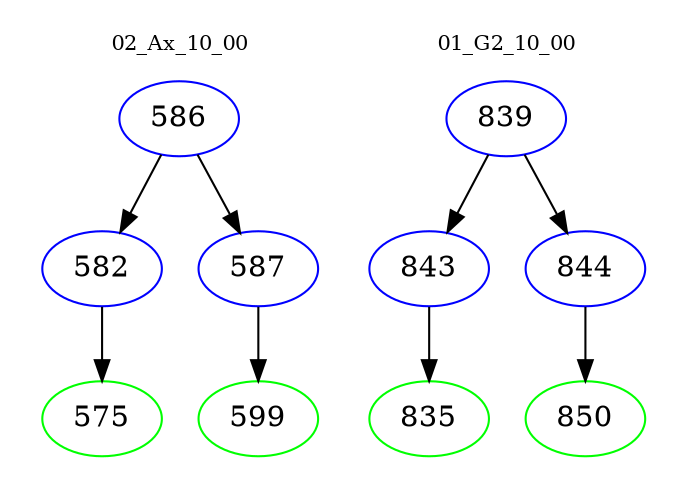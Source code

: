 digraph{
subgraph cluster_0 {
color = white
label = "02_Ax_10_00";
fontsize=10;
T0_586 [label="586", color="blue"]
T0_586 -> T0_582 [color="black"]
T0_582 [label="582", color="blue"]
T0_582 -> T0_575 [color="black"]
T0_575 [label="575", color="green"]
T0_586 -> T0_587 [color="black"]
T0_587 [label="587", color="blue"]
T0_587 -> T0_599 [color="black"]
T0_599 [label="599", color="green"]
}
subgraph cluster_1 {
color = white
label = "01_G2_10_00";
fontsize=10;
T1_839 [label="839", color="blue"]
T1_839 -> T1_843 [color="black"]
T1_843 [label="843", color="blue"]
T1_843 -> T1_835 [color="black"]
T1_835 [label="835", color="green"]
T1_839 -> T1_844 [color="black"]
T1_844 [label="844", color="blue"]
T1_844 -> T1_850 [color="black"]
T1_850 [label="850", color="green"]
}
}
